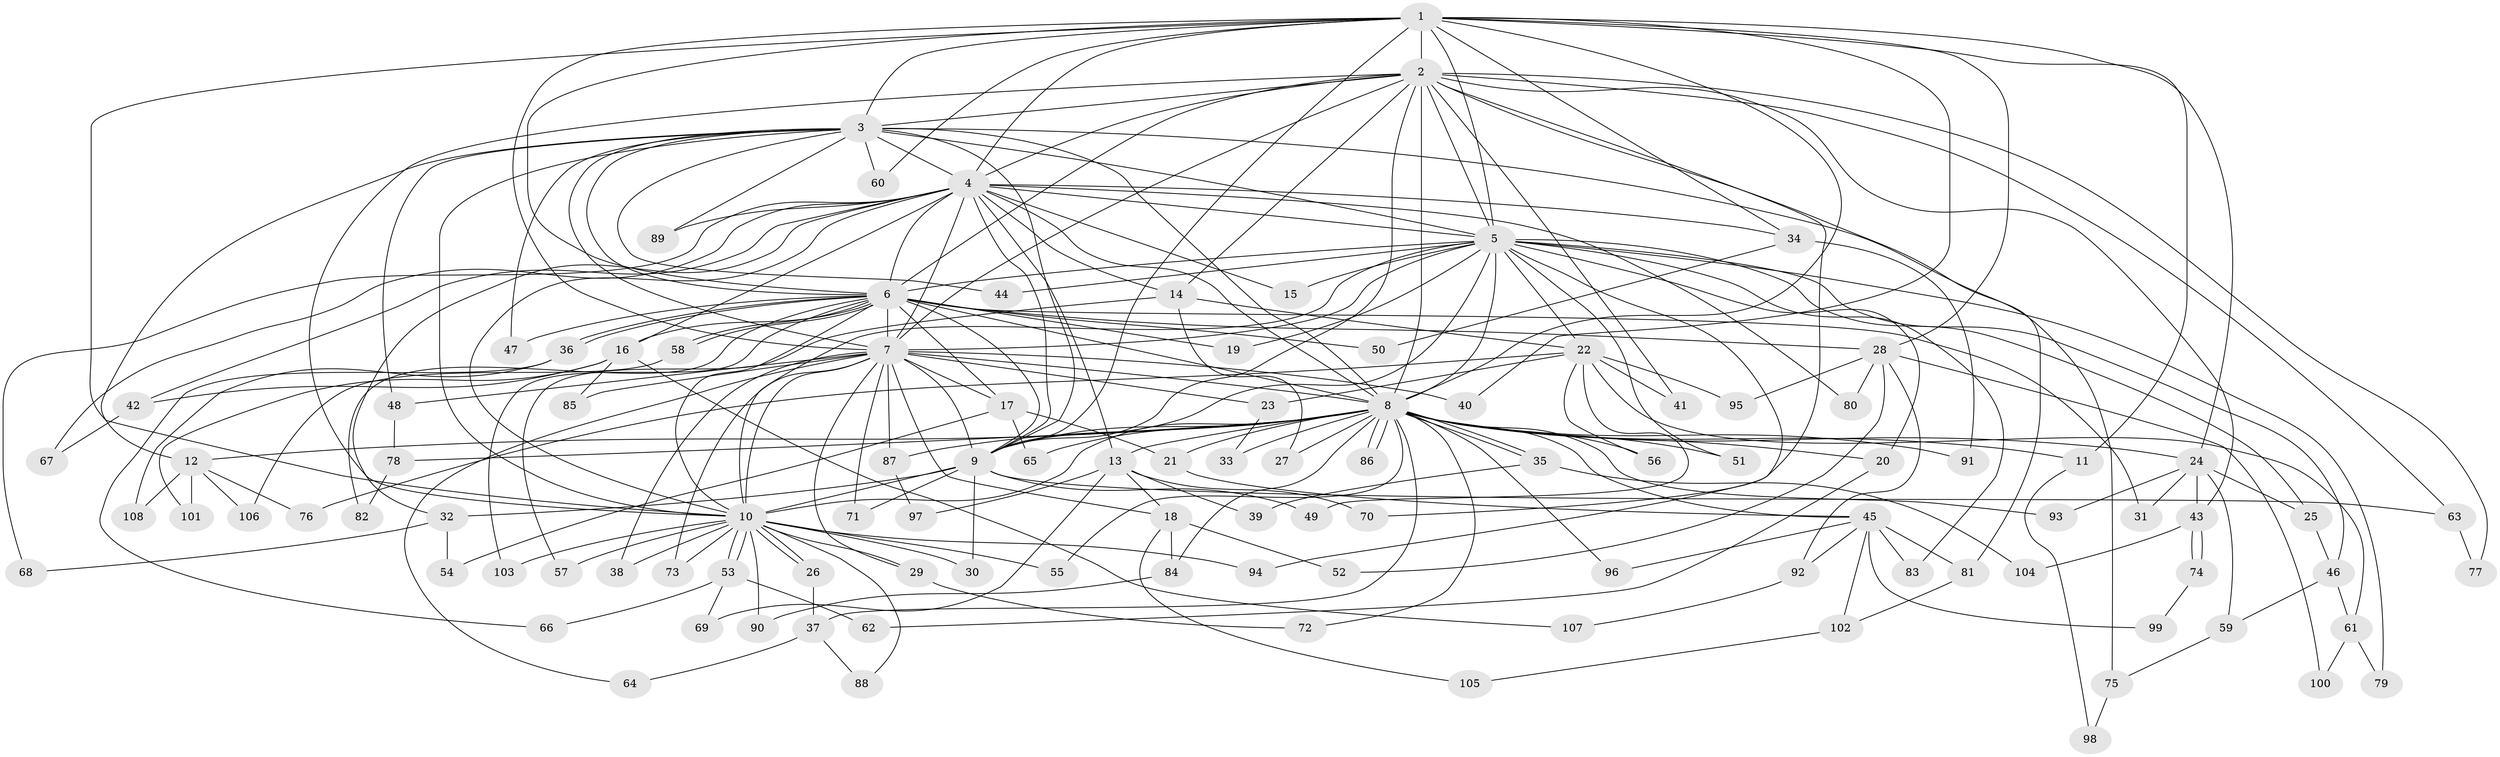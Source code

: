 // Generated by graph-tools (version 1.1) at 2025/49/03/09/25 03:49:34]
// undirected, 108 vertices, 241 edges
graph export_dot {
graph [start="1"]
  node [color=gray90,style=filled];
  1;
  2;
  3;
  4;
  5;
  6;
  7;
  8;
  9;
  10;
  11;
  12;
  13;
  14;
  15;
  16;
  17;
  18;
  19;
  20;
  21;
  22;
  23;
  24;
  25;
  26;
  27;
  28;
  29;
  30;
  31;
  32;
  33;
  34;
  35;
  36;
  37;
  38;
  39;
  40;
  41;
  42;
  43;
  44;
  45;
  46;
  47;
  48;
  49;
  50;
  51;
  52;
  53;
  54;
  55;
  56;
  57;
  58;
  59;
  60;
  61;
  62;
  63;
  64;
  65;
  66;
  67;
  68;
  69;
  70;
  71;
  72;
  73;
  74;
  75;
  76;
  77;
  78;
  79;
  80;
  81;
  82;
  83;
  84;
  85;
  86;
  87;
  88;
  89;
  90;
  91;
  92;
  93;
  94;
  95;
  96;
  97;
  98;
  99;
  100;
  101;
  102;
  103;
  104;
  105;
  106;
  107;
  108;
  1 -- 2;
  1 -- 3;
  1 -- 4;
  1 -- 5;
  1 -- 6;
  1 -- 7;
  1 -- 8;
  1 -- 9;
  1 -- 10;
  1 -- 11;
  1 -- 24;
  1 -- 28;
  1 -- 34;
  1 -- 40;
  1 -- 60;
  2 -- 3;
  2 -- 4;
  2 -- 5;
  2 -- 6;
  2 -- 7;
  2 -- 8;
  2 -- 9;
  2 -- 10;
  2 -- 14;
  2 -- 41;
  2 -- 43;
  2 -- 63;
  2 -- 70;
  2 -- 77;
  2 -- 81;
  3 -- 4;
  3 -- 5;
  3 -- 6;
  3 -- 7;
  3 -- 8;
  3 -- 9;
  3 -- 10;
  3 -- 12;
  3 -- 44;
  3 -- 47;
  3 -- 48;
  3 -- 60;
  3 -- 75;
  3 -- 89;
  4 -- 5;
  4 -- 6;
  4 -- 7;
  4 -- 8;
  4 -- 9;
  4 -- 10;
  4 -- 13;
  4 -- 14;
  4 -- 15;
  4 -- 16;
  4 -- 32;
  4 -- 34;
  4 -- 42;
  4 -- 67;
  4 -- 68;
  4 -- 80;
  4 -- 89;
  5 -- 6;
  5 -- 7;
  5 -- 8;
  5 -- 9;
  5 -- 10;
  5 -- 15;
  5 -- 19;
  5 -- 20;
  5 -- 22;
  5 -- 25;
  5 -- 44;
  5 -- 46;
  5 -- 51;
  5 -- 79;
  5 -- 83;
  5 -- 94;
  6 -- 7;
  6 -- 8;
  6 -- 9;
  6 -- 10;
  6 -- 16;
  6 -- 17;
  6 -- 19;
  6 -- 28;
  6 -- 31;
  6 -- 36;
  6 -- 36;
  6 -- 47;
  6 -- 50;
  6 -- 58;
  6 -- 58;
  6 -- 82;
  6 -- 103;
  7 -- 8;
  7 -- 9;
  7 -- 10;
  7 -- 17;
  7 -- 18;
  7 -- 23;
  7 -- 29;
  7 -- 38;
  7 -- 40;
  7 -- 48;
  7 -- 64;
  7 -- 71;
  7 -- 73;
  7 -- 85;
  7 -- 87;
  8 -- 9;
  8 -- 10;
  8 -- 11;
  8 -- 12;
  8 -- 13;
  8 -- 20;
  8 -- 21;
  8 -- 24;
  8 -- 27;
  8 -- 33;
  8 -- 35;
  8 -- 35;
  8 -- 37;
  8 -- 45;
  8 -- 51;
  8 -- 55;
  8 -- 56;
  8 -- 65;
  8 -- 72;
  8 -- 78;
  8 -- 84;
  8 -- 86;
  8 -- 86;
  8 -- 87;
  8 -- 91;
  8 -- 93;
  8 -- 96;
  9 -- 10;
  9 -- 30;
  9 -- 32;
  9 -- 49;
  9 -- 63;
  9 -- 71;
  10 -- 26;
  10 -- 26;
  10 -- 29;
  10 -- 30;
  10 -- 38;
  10 -- 53;
  10 -- 53;
  10 -- 55;
  10 -- 57;
  10 -- 73;
  10 -- 88;
  10 -- 90;
  10 -- 94;
  10 -- 103;
  11 -- 98;
  12 -- 76;
  12 -- 101;
  12 -- 106;
  12 -- 108;
  13 -- 18;
  13 -- 39;
  13 -- 69;
  13 -- 70;
  13 -- 97;
  14 -- 22;
  14 -- 27;
  14 -- 57;
  16 -- 42;
  16 -- 85;
  16 -- 101;
  16 -- 107;
  17 -- 21;
  17 -- 54;
  17 -- 65;
  18 -- 52;
  18 -- 84;
  18 -- 105;
  20 -- 62;
  21 -- 45;
  22 -- 23;
  22 -- 41;
  22 -- 49;
  22 -- 56;
  22 -- 61;
  22 -- 76;
  22 -- 95;
  23 -- 33;
  24 -- 25;
  24 -- 31;
  24 -- 43;
  24 -- 59;
  24 -- 93;
  25 -- 46;
  26 -- 37;
  28 -- 52;
  28 -- 80;
  28 -- 92;
  28 -- 95;
  28 -- 100;
  29 -- 72;
  32 -- 54;
  32 -- 68;
  34 -- 50;
  34 -- 91;
  35 -- 39;
  35 -- 104;
  36 -- 66;
  36 -- 108;
  37 -- 64;
  37 -- 88;
  42 -- 67;
  43 -- 74;
  43 -- 74;
  43 -- 104;
  45 -- 81;
  45 -- 83;
  45 -- 92;
  45 -- 96;
  45 -- 99;
  45 -- 102;
  46 -- 59;
  46 -- 61;
  48 -- 78;
  53 -- 62;
  53 -- 66;
  53 -- 69;
  58 -- 106;
  59 -- 75;
  61 -- 79;
  61 -- 100;
  63 -- 77;
  74 -- 99;
  75 -- 98;
  78 -- 82;
  81 -- 102;
  84 -- 90;
  87 -- 97;
  92 -- 107;
  102 -- 105;
}
